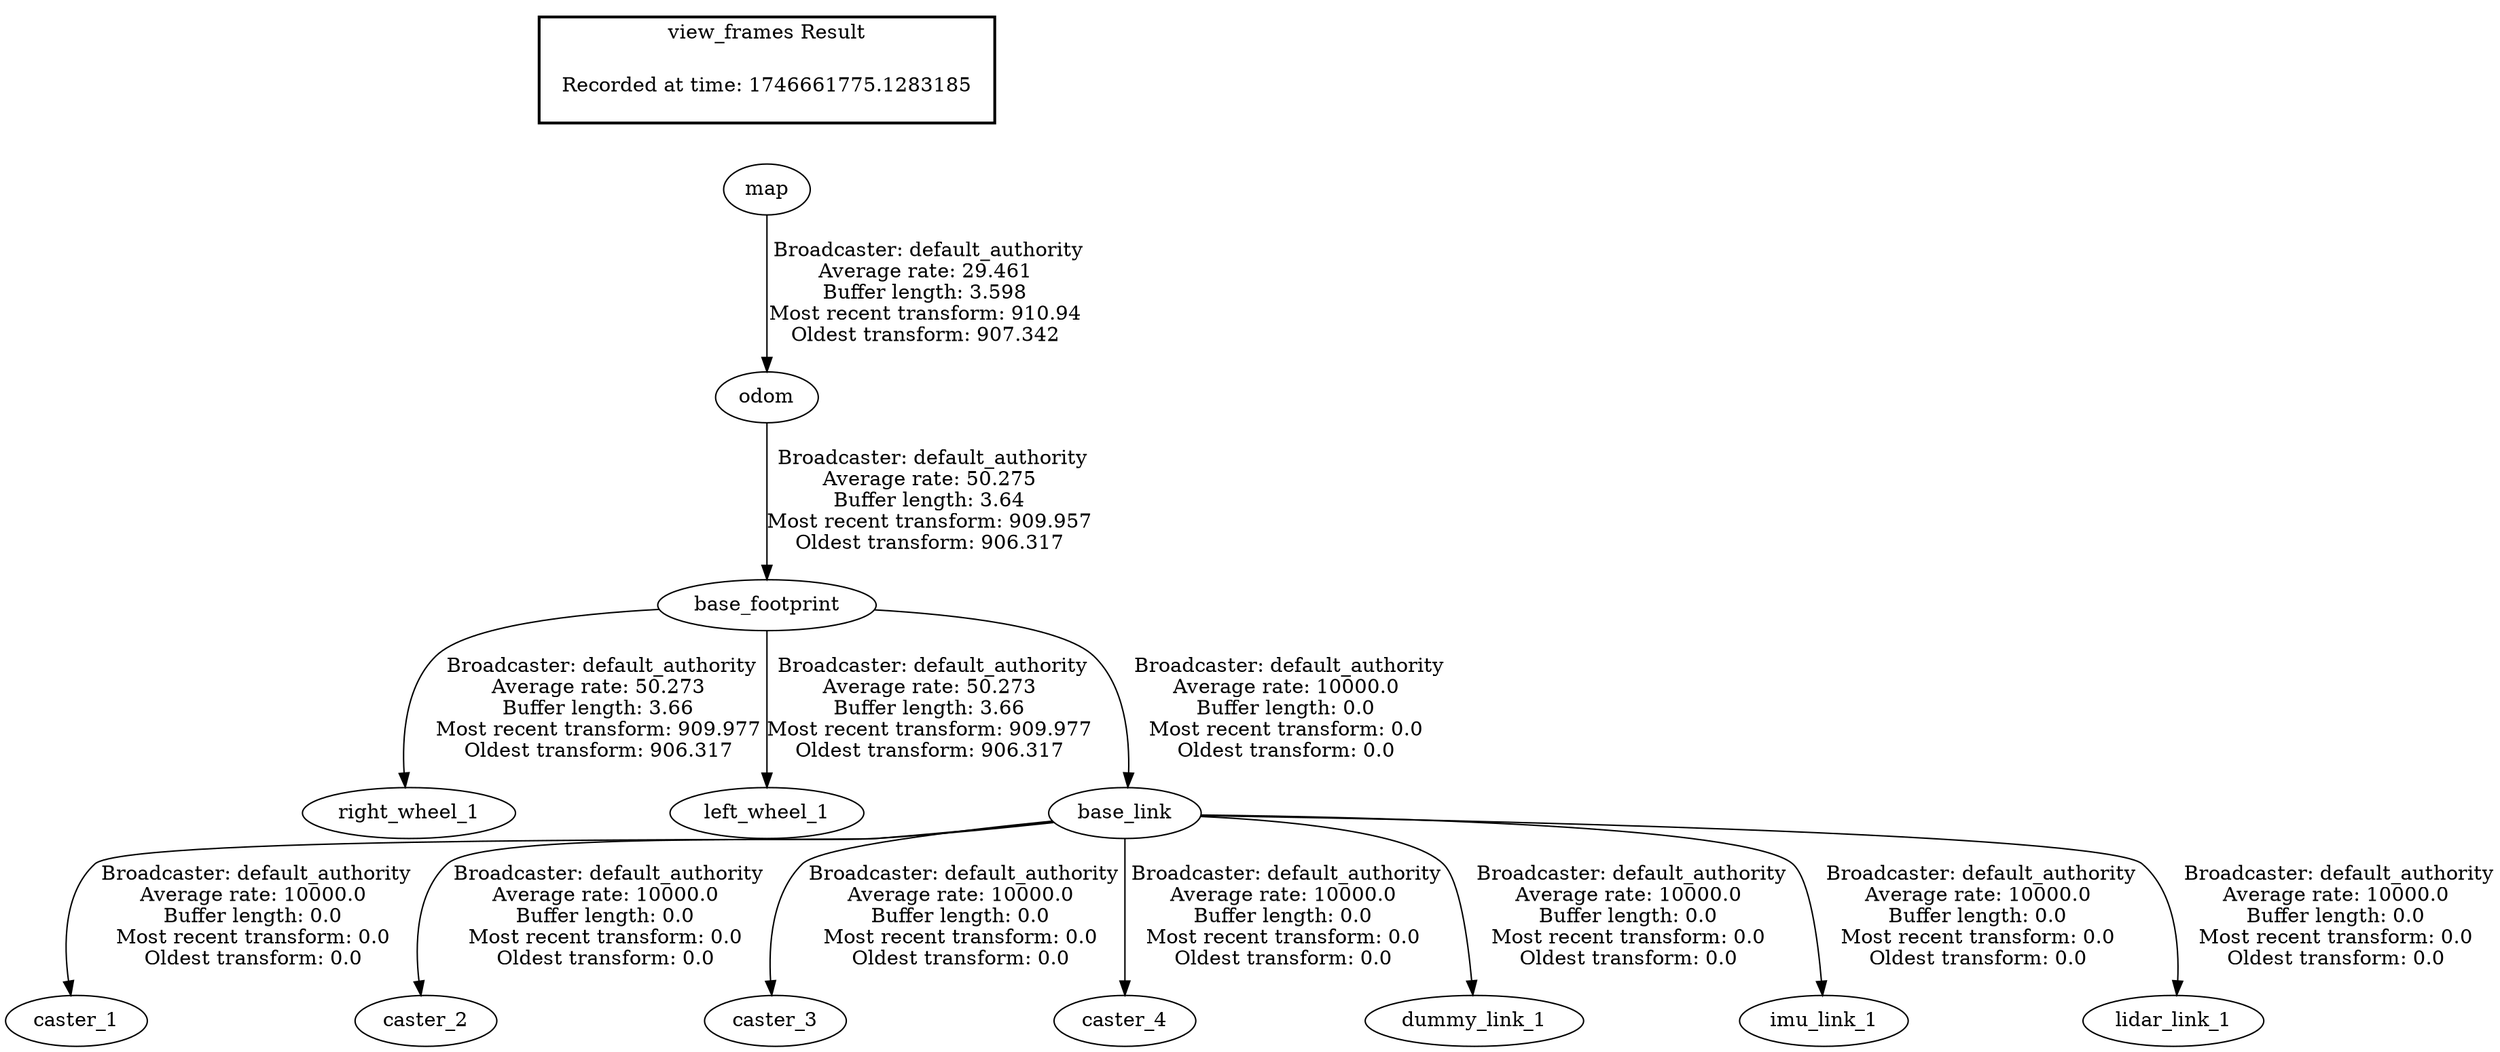 digraph G {
"base_footprint" -> "right_wheel_1"[label=" Broadcaster: default_authority\nAverage rate: 50.273\nBuffer length: 3.66\nMost recent transform: 909.977\nOldest transform: 906.317\n"];
"odom" -> "base_footprint"[label=" Broadcaster: default_authority\nAverage rate: 50.275\nBuffer length: 3.64\nMost recent transform: 909.957\nOldest transform: 906.317\n"];
"base_footprint" -> "left_wheel_1"[label=" Broadcaster: default_authority\nAverage rate: 50.273\nBuffer length: 3.66\nMost recent transform: 909.977\nOldest transform: 906.317\n"];
"map" -> "odom"[label=" Broadcaster: default_authority\nAverage rate: 29.461\nBuffer length: 3.598\nMost recent transform: 910.94\nOldest transform: 907.342\n"];
"base_link" -> "caster_1"[label=" Broadcaster: default_authority\nAverage rate: 10000.0\nBuffer length: 0.0\nMost recent transform: 0.0\nOldest transform: 0.0\n"];
"base_footprint" -> "base_link"[label=" Broadcaster: default_authority\nAverage rate: 10000.0\nBuffer length: 0.0\nMost recent transform: 0.0\nOldest transform: 0.0\n"];
"base_link" -> "caster_2"[label=" Broadcaster: default_authority\nAverage rate: 10000.0\nBuffer length: 0.0\nMost recent transform: 0.0\nOldest transform: 0.0\n"];
"base_link" -> "caster_3"[label=" Broadcaster: default_authority\nAverage rate: 10000.0\nBuffer length: 0.0\nMost recent transform: 0.0\nOldest transform: 0.0\n"];
"base_link" -> "caster_4"[label=" Broadcaster: default_authority\nAverage rate: 10000.0\nBuffer length: 0.0\nMost recent transform: 0.0\nOldest transform: 0.0\n"];
"base_link" -> "dummy_link_1"[label=" Broadcaster: default_authority\nAverage rate: 10000.0\nBuffer length: 0.0\nMost recent transform: 0.0\nOldest transform: 0.0\n"];
"base_link" -> "imu_link_1"[label=" Broadcaster: default_authority\nAverage rate: 10000.0\nBuffer length: 0.0\nMost recent transform: 0.0\nOldest transform: 0.0\n"];
"base_link" -> "lidar_link_1"[label=" Broadcaster: default_authority\nAverage rate: 10000.0\nBuffer length: 0.0\nMost recent transform: 0.0\nOldest transform: 0.0\n"];
edge [style=invis];
 subgraph cluster_legend { style=bold; color=black; label ="view_frames Result";
"Recorded at time: 1746661775.1283185"[ shape=plaintext ] ;
}->"map";
}